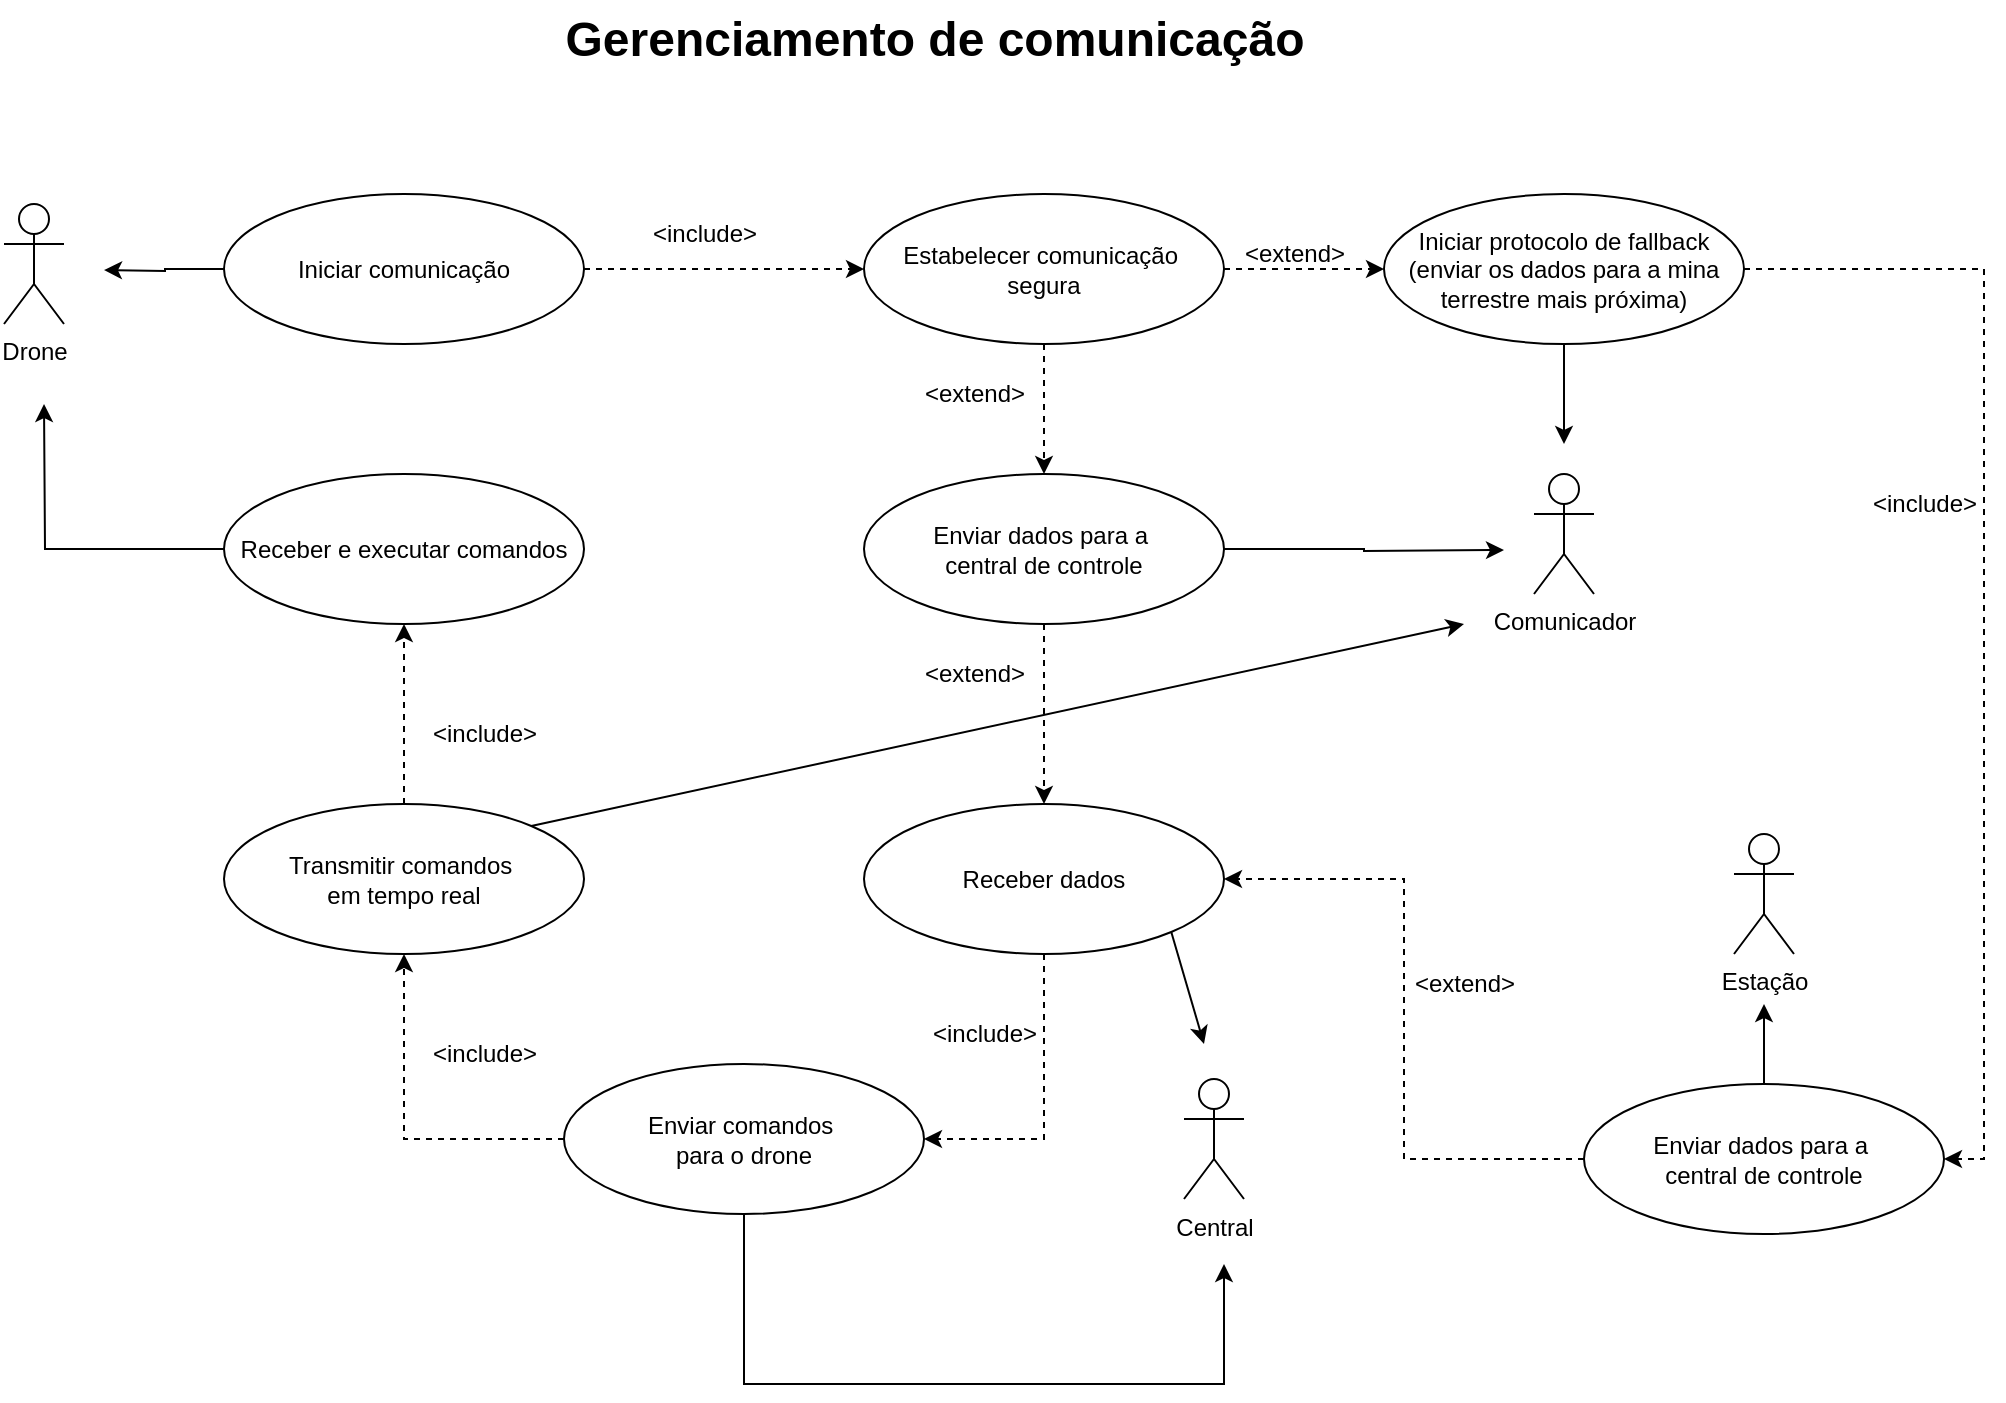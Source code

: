 <mxfile version="26.2.9">
  <diagram name="Página-1" id="iRN-KduNFbrqfbHuYGZ2">
    <mxGraphModel grid="1" page="1" gridSize="10" guides="1" tooltips="1" connect="1" arrows="1" fold="1" pageScale="2" pageWidth="827" pageHeight="1169" math="0" shadow="0">
      <root>
        <mxCell id="0" />
        <mxCell id="1" parent="0" />
        <mxCell id="BR51yle5kO3aftTN3EHV-1" value="Comunicador" style="shape=umlActor;verticalLabelPosition=bottom;verticalAlign=top;html=1;outlineConnect=0;" vertex="1" parent="1">
          <mxGeometry x="935" y="310" width="30" height="60" as="geometry" />
        </mxCell>
        <mxCell id="BR51yle5kO3aftTN3EHV-2" value="Central" style="shape=umlActor;verticalLabelPosition=bottom;verticalAlign=top;html=1;outlineConnect=0;" vertex="1" parent="1">
          <mxGeometry x="760" y="612.5" width="30" height="60" as="geometry" />
        </mxCell>
        <mxCell id="BR51yle5kO3aftTN3EHV-3" value="Estação" style="shape=umlActor;verticalLabelPosition=bottom;verticalAlign=top;html=1;outlineConnect=0;" vertex="1" parent="1">
          <mxGeometry x="1035" y="490" width="30" height="60" as="geometry" />
        </mxCell>
        <mxCell id="BR51yle5kO3aftTN3EHV-4" value="Drone" style="shape=umlActor;verticalLabelPosition=bottom;verticalAlign=top;html=1;outlineConnect=0;" vertex="1" parent="1">
          <mxGeometry x="170" y="175" width="30" height="60" as="geometry" />
        </mxCell>
        <mxCell id="BR51yle5kO3aftTN3EHV-14" style="edgeStyle=orthogonalEdgeStyle;rounded=0;orthogonalLoop=1;jettySize=auto;html=1;exitX=1;exitY=0.5;exitDx=0;exitDy=0;entryX=0;entryY=0.5;entryDx=0;entryDy=0;dashed=1;" edge="1" parent="1" source="BR51yle5kO3aftTN3EHV-5" target="BR51yle5kO3aftTN3EHV-6">
          <mxGeometry relative="1" as="geometry" />
        </mxCell>
        <mxCell id="BR51yle5kO3aftTN3EHV-22" style="edgeStyle=orthogonalEdgeStyle;rounded=0;orthogonalLoop=1;jettySize=auto;html=1;exitX=0;exitY=0.5;exitDx=0;exitDy=0;" edge="1" parent="1" source="BR51yle5kO3aftTN3EHV-5">
          <mxGeometry relative="1" as="geometry">
            <mxPoint x="220" y="208" as="targetPoint" />
          </mxGeometry>
        </mxCell>
        <mxCell id="BR51yle5kO3aftTN3EHV-5" value="Iniciar comunicação" style="ellipse;whiteSpace=wrap;html=1;" vertex="1" parent="1">
          <mxGeometry x="280" y="170" width="180" height="75" as="geometry" />
        </mxCell>
        <mxCell id="BR51yle5kO3aftTN3EHV-15" style="edgeStyle=orthogonalEdgeStyle;rounded=0;orthogonalLoop=1;jettySize=auto;html=1;exitX=0.5;exitY=1;exitDx=0;exitDy=0;entryX=0.5;entryY=0;entryDx=0;entryDy=0;dashed=1;" edge="1" parent="1" source="BR51yle5kO3aftTN3EHV-6" target="BR51yle5kO3aftTN3EHV-7">
          <mxGeometry relative="1" as="geometry" />
        </mxCell>
        <mxCell id="BR51yle5kO3aftTN3EHV-24" style="edgeStyle=orthogonalEdgeStyle;rounded=0;orthogonalLoop=1;jettySize=auto;html=1;exitX=1;exitY=0.5;exitDx=0;exitDy=0;entryX=0;entryY=0.5;entryDx=0;entryDy=0;dashed=1;" edge="1" parent="1" source="BR51yle5kO3aftTN3EHV-6" target="BR51yle5kO3aftTN3EHV-13">
          <mxGeometry relative="1" as="geometry" />
        </mxCell>
        <mxCell id="BR51yle5kO3aftTN3EHV-6" value="Estabelecer comunicação&amp;nbsp;&lt;div&gt;segura&lt;/div&gt;" style="ellipse;whiteSpace=wrap;html=1;" vertex="1" parent="1">
          <mxGeometry x="600" y="170" width="180" height="75" as="geometry" />
        </mxCell>
        <mxCell id="BR51yle5kO3aftTN3EHV-18" style="edgeStyle=orthogonalEdgeStyle;rounded=0;orthogonalLoop=1;jettySize=auto;html=1;exitX=0.5;exitY=1;exitDx=0;exitDy=0;entryX=0.5;entryY=0;entryDx=0;entryDy=0;dashed=1;" edge="1" parent="1" source="BR51yle5kO3aftTN3EHV-7" target="BR51yle5kO3aftTN3EHV-8">
          <mxGeometry relative="1" as="geometry" />
        </mxCell>
        <mxCell id="BR51yle5kO3aftTN3EHV-29" style="edgeStyle=orthogonalEdgeStyle;rounded=0;orthogonalLoop=1;jettySize=auto;html=1;exitX=1;exitY=0.5;exitDx=0;exitDy=0;" edge="1" parent="1" source="BR51yle5kO3aftTN3EHV-7">
          <mxGeometry relative="1" as="geometry">
            <mxPoint x="920" y="348" as="targetPoint" />
          </mxGeometry>
        </mxCell>
        <mxCell id="BR51yle5kO3aftTN3EHV-7" value="Enviar dados para a&amp;nbsp;&lt;div&gt;central de controle&lt;/div&gt;" style="ellipse;whiteSpace=wrap;html=1;" vertex="1" parent="1">
          <mxGeometry x="600" y="310" width="180" height="75" as="geometry" />
        </mxCell>
        <mxCell id="BR51yle5kO3aftTN3EHV-33" style="edgeStyle=orthogonalEdgeStyle;rounded=0;orthogonalLoop=1;jettySize=auto;html=1;exitX=0.5;exitY=1;exitDx=0;exitDy=0;entryX=1;entryY=0.5;entryDx=0;entryDy=0;dashed=1;" edge="1" parent="1" source="BR51yle5kO3aftTN3EHV-8" target="BR51yle5kO3aftTN3EHV-10">
          <mxGeometry relative="1" as="geometry" />
        </mxCell>
        <mxCell id="BR51yle5kO3aftTN3EHV-8" value="Receber dados" style="ellipse;whiteSpace=wrap;html=1;" vertex="1" parent="1">
          <mxGeometry x="600" y="475" width="180" height="75" as="geometry" />
        </mxCell>
        <mxCell id="BR51yle5kO3aftTN3EHV-31" style="edgeStyle=orthogonalEdgeStyle;rounded=0;orthogonalLoop=1;jettySize=auto;html=1;exitX=0.5;exitY=0;exitDx=0;exitDy=0;entryX=0.5;entryY=1;entryDx=0;entryDy=0;dashed=1;" edge="1" parent="1" source="BR51yle5kO3aftTN3EHV-9" target="BR51yle5kO3aftTN3EHV-11">
          <mxGeometry relative="1" as="geometry" />
        </mxCell>
        <mxCell id="BR51yle5kO3aftTN3EHV-9" value="Transmitir comandos&amp;nbsp;&lt;div&gt;em tempo real&lt;/div&gt;" style="ellipse;whiteSpace=wrap;html=1;" vertex="1" parent="1">
          <mxGeometry x="280" y="475" width="180" height="75" as="geometry" />
        </mxCell>
        <mxCell id="BR51yle5kO3aftTN3EHV-34" style="edgeStyle=orthogonalEdgeStyle;rounded=0;orthogonalLoop=1;jettySize=auto;html=1;exitX=0;exitY=0.5;exitDx=0;exitDy=0;entryX=0.5;entryY=1;entryDx=0;entryDy=0;dashed=1;" edge="1" parent="1" source="BR51yle5kO3aftTN3EHV-10" target="BR51yle5kO3aftTN3EHV-9">
          <mxGeometry relative="1" as="geometry" />
        </mxCell>
        <mxCell id="BR51yle5kO3aftTN3EHV-10" value="Enviar comandos&amp;nbsp;&lt;div&gt;para o drone&lt;/div&gt;" style="ellipse;whiteSpace=wrap;html=1;" vertex="1" parent="1">
          <mxGeometry x="450" y="605" width="180" height="75" as="geometry" />
        </mxCell>
        <mxCell id="BR51yle5kO3aftTN3EHV-30" style="edgeStyle=orthogonalEdgeStyle;rounded=0;orthogonalLoop=1;jettySize=auto;html=1;exitX=0;exitY=0.5;exitDx=0;exitDy=0;" edge="1" parent="1" source="BR51yle5kO3aftTN3EHV-11">
          <mxGeometry relative="1" as="geometry">
            <mxPoint x="190" y="275" as="targetPoint" />
          </mxGeometry>
        </mxCell>
        <mxCell id="BR51yle5kO3aftTN3EHV-11" value="Receber e executar comandos" style="ellipse;whiteSpace=wrap;html=1;" vertex="1" parent="1">
          <mxGeometry x="280" y="310" width="180" height="75" as="geometry" />
        </mxCell>
        <mxCell id="BR51yle5kO3aftTN3EHV-25" style="edgeStyle=orthogonalEdgeStyle;rounded=0;orthogonalLoop=1;jettySize=auto;html=1;exitX=1;exitY=0.5;exitDx=0;exitDy=0;entryX=1;entryY=0.5;entryDx=0;entryDy=0;dashed=1;" edge="1" parent="1" source="BR51yle5kO3aftTN3EHV-13" target="BR51yle5kO3aftTN3EHV-21">
          <mxGeometry relative="1" as="geometry" />
        </mxCell>
        <mxCell id="BR51yle5kO3aftTN3EHV-27" style="edgeStyle=orthogonalEdgeStyle;rounded=0;orthogonalLoop=1;jettySize=auto;html=1;exitX=0.5;exitY=1;exitDx=0;exitDy=0;" edge="1" parent="1" source="BR51yle5kO3aftTN3EHV-13">
          <mxGeometry relative="1" as="geometry">
            <mxPoint x="950" y="295" as="targetPoint" />
          </mxGeometry>
        </mxCell>
        <mxCell id="BR51yle5kO3aftTN3EHV-13" value="Iniciar protocolo de fallback (enviar os dados para a mina terrestre mais próxima)" style="ellipse;whiteSpace=wrap;html=1;" vertex="1" parent="1">
          <mxGeometry x="860" y="170" width="180" height="75" as="geometry" />
        </mxCell>
        <mxCell id="BR51yle5kO3aftTN3EHV-26" style="edgeStyle=orthogonalEdgeStyle;rounded=0;orthogonalLoop=1;jettySize=auto;html=1;exitX=0.5;exitY=0;exitDx=0;exitDy=0;" edge="1" parent="1" source="BR51yle5kO3aftTN3EHV-21">
          <mxGeometry relative="1" as="geometry">
            <mxPoint x="1050" y="575" as="targetPoint" />
          </mxGeometry>
        </mxCell>
        <mxCell id="BR51yle5kO3aftTN3EHV-32" style="edgeStyle=orthogonalEdgeStyle;rounded=0;orthogonalLoop=1;jettySize=auto;html=1;exitX=0;exitY=0.5;exitDx=0;exitDy=0;entryX=1;entryY=0.5;entryDx=0;entryDy=0;dashed=1;" edge="1" parent="1" source="BR51yle5kO3aftTN3EHV-21" target="BR51yle5kO3aftTN3EHV-8">
          <mxGeometry relative="1" as="geometry" />
        </mxCell>
        <mxCell id="BR51yle5kO3aftTN3EHV-21" value="Enviar dados para a&amp;nbsp;&lt;div&gt;central de controle&lt;/div&gt;" style="ellipse;whiteSpace=wrap;html=1;" vertex="1" parent="1">
          <mxGeometry x="960" y="615" width="180" height="75" as="geometry" />
        </mxCell>
        <mxCell id="BR51yle5kO3aftTN3EHV-36" value="" style="endArrow=classic;html=1;rounded=0;exitX=1;exitY=1;exitDx=0;exitDy=0;" edge="1" parent="1" source="BR51yle5kO3aftTN3EHV-8">
          <mxGeometry width="50" height="50" relative="1" as="geometry">
            <mxPoint x="520" y="815" as="sourcePoint" />
            <mxPoint x="770" y="595" as="targetPoint" />
          </mxGeometry>
        </mxCell>
        <mxCell id="BR51yle5kO3aftTN3EHV-38" value="" style="endArrow=classic;html=1;rounded=0;exitX=0.5;exitY=1;exitDx=0;exitDy=0;" edge="1" parent="1" source="BR51yle5kO3aftTN3EHV-10">
          <mxGeometry width="50" height="50" relative="1" as="geometry">
            <mxPoint x="520" y="715" as="sourcePoint" />
            <mxPoint x="780" y="705" as="targetPoint" />
            <Array as="points">
              <mxPoint x="540" y="765" />
              <mxPoint x="640" y="765" />
              <mxPoint x="780" y="765" />
            </Array>
          </mxGeometry>
        </mxCell>
        <mxCell id="BR51yle5kO3aftTN3EHV-40" value="" style="endArrow=classic;html=1;rounded=0;exitX=1;exitY=0;exitDx=0;exitDy=0;" edge="1" parent="1" source="BR51yle5kO3aftTN3EHV-9">
          <mxGeometry width="50" height="50" relative="1" as="geometry">
            <mxPoint x="490" y="475" as="sourcePoint" />
            <mxPoint x="900" y="385" as="targetPoint" />
          </mxGeometry>
        </mxCell>
        <mxCell id="BR51yle5kO3aftTN3EHV-41" value="&amp;lt;include&amp;gt;" style="text;html=1;align=center;verticalAlign=middle;resizable=0;points=[];autosize=1;strokeColor=none;fillColor=none;" vertex="1" parent="1">
          <mxGeometry x="480" y="175" width="80" height="30" as="geometry" />
        </mxCell>
        <mxCell id="BR51yle5kO3aftTN3EHV-42" value="&amp;lt;extend&amp;gt;" style="text;html=1;align=center;verticalAlign=middle;resizable=0;points=[];autosize=1;strokeColor=none;fillColor=none;" vertex="1" parent="1">
          <mxGeometry x="620" y="255" width="70" height="30" as="geometry" />
        </mxCell>
        <mxCell id="BR51yle5kO3aftTN3EHV-43" value="&amp;lt;extend&amp;gt;" style="text;html=1;align=center;verticalAlign=middle;resizable=0;points=[];autosize=1;strokeColor=none;fillColor=none;" vertex="1" parent="1">
          <mxGeometry x="780" y="185" width="70" height="30" as="geometry" />
        </mxCell>
        <mxCell id="BR51yle5kO3aftTN3EHV-44" value="&amp;lt;include&amp;gt;" style="text;html=1;align=center;verticalAlign=middle;resizable=0;points=[];autosize=1;strokeColor=none;fillColor=none;" vertex="1" parent="1">
          <mxGeometry x="1090" y="310" width="80" height="30" as="geometry" />
        </mxCell>
        <mxCell id="BR51yle5kO3aftTN3EHV-46" value="&amp;lt;extend&amp;gt;" style="text;html=1;align=center;verticalAlign=middle;resizable=0;points=[];autosize=1;strokeColor=none;fillColor=none;" vertex="1" parent="1">
          <mxGeometry x="865" y="550" width="70" height="30" as="geometry" />
        </mxCell>
        <mxCell id="BR51yle5kO3aftTN3EHV-47" value="&amp;lt;extend&amp;gt;" style="text;html=1;align=center;verticalAlign=middle;resizable=0;points=[];autosize=1;strokeColor=none;fillColor=none;" vertex="1" parent="1">
          <mxGeometry x="620" y="395" width="70" height="30" as="geometry" />
        </mxCell>
        <mxCell id="BR51yle5kO3aftTN3EHV-48" value="&amp;lt;include&amp;gt;" style="text;html=1;align=center;verticalAlign=middle;resizable=0;points=[];autosize=1;strokeColor=none;fillColor=none;" vertex="1" parent="1">
          <mxGeometry x="620" y="575" width="80" height="30" as="geometry" />
        </mxCell>
        <mxCell id="BR51yle5kO3aftTN3EHV-49" value="&amp;lt;include&amp;gt;" style="text;html=1;align=center;verticalAlign=middle;resizable=0;points=[];autosize=1;strokeColor=none;fillColor=none;" vertex="1" parent="1">
          <mxGeometry x="370" y="585" width="80" height="30" as="geometry" />
        </mxCell>
        <mxCell id="BR51yle5kO3aftTN3EHV-50" value="&amp;lt;include&amp;gt;" style="text;html=1;align=center;verticalAlign=middle;resizable=0;points=[];autosize=1;strokeColor=none;fillColor=none;" vertex="1" parent="1">
          <mxGeometry x="370" y="425" width="80" height="30" as="geometry" />
        </mxCell>
        <mxCell id="BR51yle5kO3aftTN3EHV-51" value="&lt;span style=&quot;font-weight: 700;&quot;&gt;&lt;font style=&quot;font-size: 24px;&quot;&gt;Gerenciamento de comunicação&lt;/font&gt;&lt;/span&gt;" style="text;html=1;align=center;verticalAlign=middle;resizable=0;points=[];autosize=1;strokeColor=none;fillColor=none;" vertex="1" parent="1">
          <mxGeometry x="440" y="73" width="390" height="40" as="geometry" />
        </mxCell>
      </root>
    </mxGraphModel>
  </diagram>
</mxfile>
